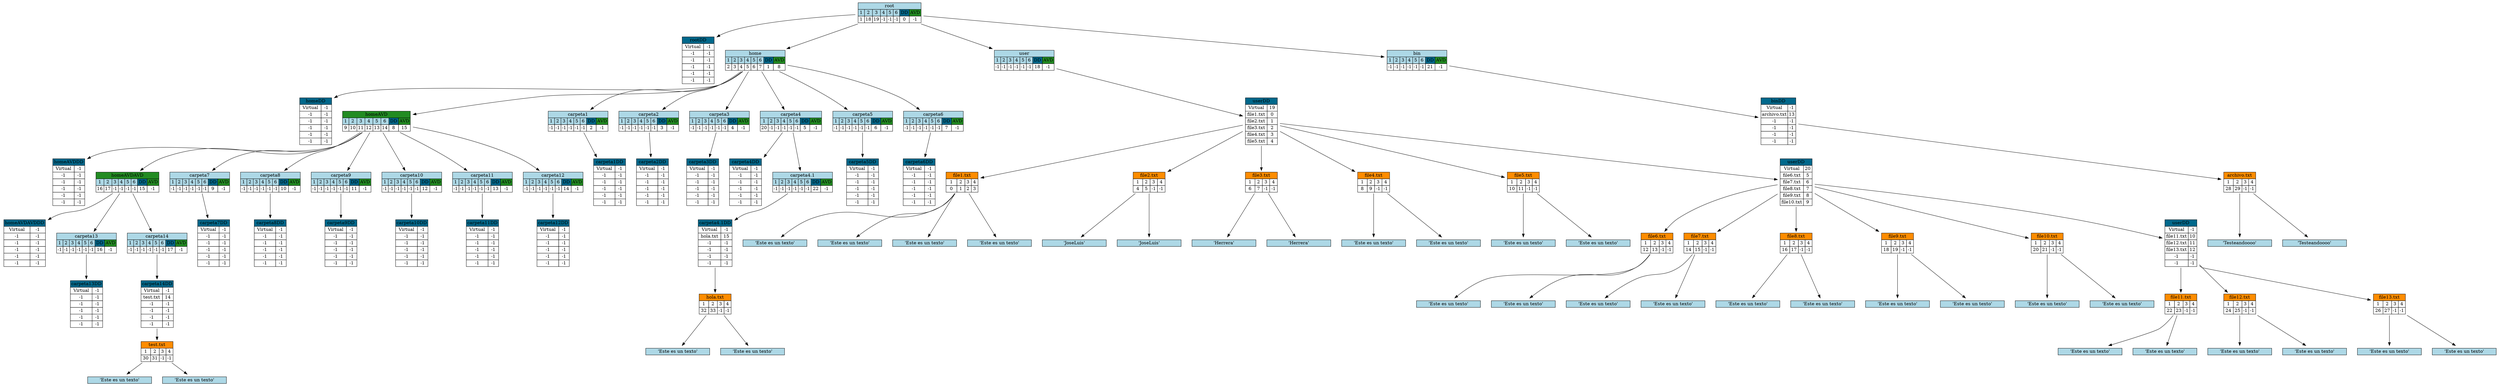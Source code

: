 digraph G{ 
node [shape=plaintext]
tbl0[label=<
<table border='0' cellborder='1' cellspacing='0'>
<tr>
<td colspan='8' bgcolor= 'lightblue' >root</td>
</tr>
<tr>
<td bgcolor='lightblue' width='20' >1</td>
<td bgcolor='lightblue' width='20' >2</td>
<td bgcolor='lightblue' width='20' >3</td>
<td bgcolor='lightblue' width='20' >4</td>
<td bgcolor='lightblue' width='20' >5</td>
<td bgcolor='lightblue' width='20' >6</td>
<td bgcolor='deepskyblue4' width='30' >DD</td>
<td bgcolor='forestgreen' width='20' >AVD</td>
</tr>
<tr>
<td width='20'>1</td>
<td width='20'>18</td>
<td width='20'>19</td>
<td width='20'>-1</td>
<td width='20'>-1</td>
<td width='20'>-1</td>
<td width='20'>0</td>
<td width='20'>-1</td>
</tr>
</table>
>];
tbl0->tbl0DD
tbl0DD[label=<
<table border='0' cellborder='1' cellspacing='0'>
<tr><td bgcolor='deepskyblue4' width='100' colspan='2'>rootDD</td>
</tr>
<tr>
<td>Virtual</td>
<td>-1</td>
</tr>
<tr>
<td>-1</td>
<td>-1</td>
</tr>
<tr>
<td>-1</td>
<td>-1</td>
</tr>
<tr>
<td>-1</td>
<td>-1</td>
</tr>
<tr>
<td>-1</td>
<td>-1</td>
</tr>
<tr>
<td>-1</td>
<td>-1</td>
</tr>
</table>
>];
tbl0->tbl1
tbl1[label=<
<table border='0' cellborder='1' cellspacing='0'>
<tr>
<td colspan='8' bgcolor= 'lightblue' >home</td>
</tr>
<tr>
<td bgcolor='lightblue' width='20' >1</td>
<td bgcolor='lightblue' width='20' >2</td>
<td bgcolor='lightblue' width='20' >3</td>
<td bgcolor='lightblue' width='20' >4</td>
<td bgcolor='lightblue' width='20' >5</td>
<td bgcolor='lightblue' width='20' >6</td>
<td bgcolor='deepskyblue4' width='30' >DD</td>
<td bgcolor='forestgreen' width='20' >AVD</td>
</tr>
<tr>
<td width='20'>2</td>
<td width='20'>3</td>
<td width='20'>4</td>
<td width='20'>5</td>
<td width='20'>6</td>
<td width='20'>7</td>
<td width='20'>1</td>
<td width='20'>8</td>
</tr>
</table>
>];
tbl1->tbl1DD
tbl1DD[label=<
<table border='0' cellborder='1' cellspacing='0'>
<tr><td bgcolor='deepskyblue4' width='100' colspan='2'>homeDD</td>
</tr>
<tr>
<td>Virtual</td>
<td>-1</td>
</tr>
<tr>
<td>-1</td>
<td>-1</td>
</tr>
<tr>
<td>-1</td>
<td>-1</td>
</tr>
<tr>
<td>-1</td>
<td>-1</td>
</tr>
<tr>
<td>-1</td>
<td>-1</td>
</tr>
<tr>
<td>-1</td>
<td>-1</td>
</tr>
</table>
>];
tbl1->tbl8
tbl8[label=<
<table border='0' cellborder='1' cellspacing='0'>
<tr>
<td colspan='8' bgcolor= 'forestgreen' >homeAVD</td>
</tr>
<tr>
<td bgcolor='lightblue' width='20' >1</td>
<td bgcolor='lightblue' width='20' >2</td>
<td bgcolor='lightblue' width='20' >3</td>
<td bgcolor='lightblue' width='20' >4</td>
<td bgcolor='lightblue' width='20' >5</td>
<td bgcolor='lightblue' width='20' >6</td>
<td bgcolor='deepskyblue4' width='30' >DD</td>
<td bgcolor='forestgreen' width='20' >AVD</td>
</tr>
<tr>
<td width='20'>9</td>
<td width='20'>10</td>
<td width='20'>11</td>
<td width='20'>12</td>
<td width='20'>13</td>
<td width='20'>14</td>
<td width='20'>8</td>
<td width='20'>15</td>
</tr>
</table>
>];
tbl8->tbl8DD
tbl8DD[label=<
<table border='0' cellborder='1' cellspacing='0'>
<tr><td bgcolor='deepskyblue4' width='100' colspan='2'>homeAVDDD</td>
</tr>
<tr>
<td>Virtual</td>
<td>-1</td>
</tr>
<tr>
<td>-1</td>
<td>-1</td>
</tr>
<tr>
<td>-1</td>
<td>-1</td>
</tr>
<tr>
<td>-1</td>
<td>-1</td>
</tr>
<tr>
<td>-1</td>
<td>-1</td>
</tr>
<tr>
<td>-1</td>
<td>-1</td>
</tr>
</table>
>];
tbl8->tbl15
tbl15[label=<
<table border='0' cellborder='1' cellspacing='0'>
<tr>
<td colspan='8' bgcolor= 'forestgreen' >homeAVDAVD</td>
</tr>
<tr>
<td bgcolor='lightblue' width='20' >1</td>
<td bgcolor='lightblue' width='20' >2</td>
<td bgcolor='lightblue' width='20' >3</td>
<td bgcolor='lightblue' width='20' >4</td>
<td bgcolor='lightblue' width='20' >5</td>
<td bgcolor='lightblue' width='20' >6</td>
<td bgcolor='deepskyblue4' width='30' >DD</td>
<td bgcolor='forestgreen' width='20' >AVD</td>
</tr>
<tr>
<td width='20'>16</td>
<td width='20'>17</td>
<td width='20'>-1</td>
<td width='20'>-1</td>
<td width='20'>-1</td>
<td width='20'>-1</td>
<td width='20'>15</td>
<td width='20'>-1</td>
</tr>
</table>
>];
tbl15->tbl15DD
tbl15DD[label=<
<table border='0' cellborder='1' cellspacing='0'>
<tr><td bgcolor='deepskyblue4' width='100' colspan='2'>homeAVDAVDDD</td>
</tr>
<tr>
<td>Virtual</td>
<td>-1</td>
</tr>
<tr>
<td>-1</td>
<td>-1</td>
</tr>
<tr>
<td>-1</td>
<td>-1</td>
</tr>
<tr>
<td>-1</td>
<td>-1</td>
</tr>
<tr>
<td>-1</td>
<td>-1</td>
</tr>
<tr>
<td>-1</td>
<td>-1</td>
</tr>
</table>
>];
tbl15->tbl16
tbl16[label=<
<table border='0' cellborder='1' cellspacing='0'>
<tr>
<td colspan='8' bgcolor= 'lightblue' >carpeta13</td>
</tr>
<tr>
<td bgcolor='lightblue' width='20' >1</td>
<td bgcolor='lightblue' width='20' >2</td>
<td bgcolor='lightblue' width='20' >3</td>
<td bgcolor='lightblue' width='20' >4</td>
<td bgcolor='lightblue' width='20' >5</td>
<td bgcolor='lightblue' width='20' >6</td>
<td bgcolor='deepskyblue4' width='30' >DD</td>
<td bgcolor='forestgreen' width='20' >AVD</td>
</tr>
<tr>
<td width='20'>-1</td>
<td width='20'>-1</td>
<td width='20'>-1</td>
<td width='20'>-1</td>
<td width='20'>-1</td>
<td width='20'>-1</td>
<td width='20'>16</td>
<td width='20'>-1</td>
</tr>
</table>
>];
tbl16->tbl16DD
tbl16DD[label=<
<table border='0' cellborder='1' cellspacing='0'>
<tr><td bgcolor='deepskyblue4' width='100' colspan='2'>carpeta13DD</td>
</tr>
<tr>
<td>Virtual</td>
<td>-1</td>
</tr>
<tr>
<td>-1</td>
<td>-1</td>
</tr>
<tr>
<td>-1</td>
<td>-1</td>
</tr>
<tr>
<td>-1</td>
<td>-1</td>
</tr>
<tr>
<td>-1</td>
<td>-1</td>
</tr>
<tr>
<td>-1</td>
<td>-1</td>
</tr>
</table>
>];
tbl15->tbl17
tbl17[label=<
<table border='0' cellborder='1' cellspacing='0'>
<tr>
<td colspan='8' bgcolor= 'lightblue' >carpeta14</td>
</tr>
<tr>
<td bgcolor='lightblue' width='20' >1</td>
<td bgcolor='lightblue' width='20' >2</td>
<td bgcolor='lightblue' width='20' >3</td>
<td bgcolor='lightblue' width='20' >4</td>
<td bgcolor='lightblue' width='20' >5</td>
<td bgcolor='lightblue' width='20' >6</td>
<td bgcolor='deepskyblue4' width='30' >DD</td>
<td bgcolor='forestgreen' width='20' >AVD</td>
</tr>
<tr>
<td width='20'>-1</td>
<td width='20'>-1</td>
<td width='20'>-1</td>
<td width='20'>-1</td>
<td width='20'>-1</td>
<td width='20'>-1</td>
<td width='20'>17</td>
<td width='20'>-1</td>
</tr>
</table>
>];
tbl17->tbl17DD
tbl17DD[label=<
<table border='0' cellborder='1' cellspacing='0'>
<tr><td bgcolor='deepskyblue4' width='100' colspan='2'>carpeta14DD</td>
</tr>
<tr>
<td>Virtual</td>
<td>-1</td>
</tr>
<tr>
<td>test.txt</td>
<td>14</td>
</tr>
<tr>
<td>-1</td>
<td>-1</td>
</tr>
<tr>
<td>-1</td>
<td>-1</td>
</tr>
<tr>
<td>-1</td>
<td>-1</td>
</tr>
<tr>
<td>-1</td>
<td>-1</td>
</tr>
</table>
>];
tbl17DD->tblInodo14
tblInodo14[label=<
<table border='0' cellborder='1' cellspacing='0'>
<tr><td bgcolor='darkorange' width='100' colspan='4'>test.txt</td>
</tr>
<tr>
<td>1</td>
<td>2</td>
<td>3</td>
<td>4</td>
</tr>
<tr>
<td>30</td><td>31</td><td>-1</td><td>-1</td></tr>
</table>
>];tblInodo14->tblBloque30
tblBloque30[label=<
<table border='0' cellborder='1' cellspacing='0'>
<tr>
<td width='200' bgcolor= 'lightblue' >'Este es un texto'</td>
</tr>
</table>
>];
tblInodo14->tblBloque31
tblBloque31[label=<
<table border='0' cellborder='1' cellspacing='0'>
<tr>
<td width='200' bgcolor= 'lightblue' >'Este es un texto'</td>
</tr>
</table>
>];
tbl8->tbl9
tbl9[label=<
<table border='0' cellborder='1' cellspacing='0'>
<tr>
<td colspan='8' bgcolor= 'lightblue' >carpeta7</td>
</tr>
<tr>
<td bgcolor='lightblue' width='20' >1</td>
<td bgcolor='lightblue' width='20' >2</td>
<td bgcolor='lightblue' width='20' >3</td>
<td bgcolor='lightblue' width='20' >4</td>
<td bgcolor='lightblue' width='20' >5</td>
<td bgcolor='lightblue' width='20' >6</td>
<td bgcolor='deepskyblue4' width='30' >DD</td>
<td bgcolor='forestgreen' width='20' >AVD</td>
</tr>
<tr>
<td width='20'>-1</td>
<td width='20'>-1</td>
<td width='20'>-1</td>
<td width='20'>-1</td>
<td width='20'>-1</td>
<td width='20'>-1</td>
<td width='20'>9</td>
<td width='20'>-1</td>
</tr>
</table>
>];
tbl9->tbl9DD
tbl9DD[label=<
<table border='0' cellborder='1' cellspacing='0'>
<tr><td bgcolor='deepskyblue4' width='100' colspan='2'>carpeta7DD</td>
</tr>
<tr>
<td>Virtual</td>
<td>-1</td>
</tr>
<tr>
<td>-1</td>
<td>-1</td>
</tr>
<tr>
<td>-1</td>
<td>-1</td>
</tr>
<tr>
<td>-1</td>
<td>-1</td>
</tr>
<tr>
<td>-1</td>
<td>-1</td>
</tr>
<tr>
<td>-1</td>
<td>-1</td>
</tr>
</table>
>];
tbl8->tbl10
tbl10[label=<
<table border='0' cellborder='1' cellspacing='0'>
<tr>
<td colspan='8' bgcolor= 'lightblue' >carpeta8</td>
</tr>
<tr>
<td bgcolor='lightblue' width='20' >1</td>
<td bgcolor='lightblue' width='20' >2</td>
<td bgcolor='lightblue' width='20' >3</td>
<td bgcolor='lightblue' width='20' >4</td>
<td bgcolor='lightblue' width='20' >5</td>
<td bgcolor='lightblue' width='20' >6</td>
<td bgcolor='deepskyblue4' width='30' >DD</td>
<td bgcolor='forestgreen' width='20' >AVD</td>
</tr>
<tr>
<td width='20'>-1</td>
<td width='20'>-1</td>
<td width='20'>-1</td>
<td width='20'>-1</td>
<td width='20'>-1</td>
<td width='20'>-1</td>
<td width='20'>10</td>
<td width='20'>-1</td>
</tr>
</table>
>];
tbl10->tbl10DD
tbl10DD[label=<
<table border='0' cellborder='1' cellspacing='0'>
<tr><td bgcolor='deepskyblue4' width='100' colspan='2'>carpeta8DD</td>
</tr>
<tr>
<td>Virtual</td>
<td>-1</td>
</tr>
<tr>
<td>-1</td>
<td>-1</td>
</tr>
<tr>
<td>-1</td>
<td>-1</td>
</tr>
<tr>
<td>-1</td>
<td>-1</td>
</tr>
<tr>
<td>-1</td>
<td>-1</td>
</tr>
<tr>
<td>-1</td>
<td>-1</td>
</tr>
</table>
>];
tbl8->tbl11
tbl11[label=<
<table border='0' cellborder='1' cellspacing='0'>
<tr>
<td colspan='8' bgcolor= 'lightblue' >carpeta9</td>
</tr>
<tr>
<td bgcolor='lightblue' width='20' >1</td>
<td bgcolor='lightblue' width='20' >2</td>
<td bgcolor='lightblue' width='20' >3</td>
<td bgcolor='lightblue' width='20' >4</td>
<td bgcolor='lightblue' width='20' >5</td>
<td bgcolor='lightblue' width='20' >6</td>
<td bgcolor='deepskyblue4' width='30' >DD</td>
<td bgcolor='forestgreen' width='20' >AVD</td>
</tr>
<tr>
<td width='20'>-1</td>
<td width='20'>-1</td>
<td width='20'>-1</td>
<td width='20'>-1</td>
<td width='20'>-1</td>
<td width='20'>-1</td>
<td width='20'>11</td>
<td width='20'>-1</td>
</tr>
</table>
>];
tbl11->tbl11DD
tbl11DD[label=<
<table border='0' cellborder='1' cellspacing='0'>
<tr><td bgcolor='deepskyblue4' width='100' colspan='2'>carpeta9DD</td>
</tr>
<tr>
<td>Virtual</td>
<td>-1</td>
</tr>
<tr>
<td>-1</td>
<td>-1</td>
</tr>
<tr>
<td>-1</td>
<td>-1</td>
</tr>
<tr>
<td>-1</td>
<td>-1</td>
</tr>
<tr>
<td>-1</td>
<td>-1</td>
</tr>
<tr>
<td>-1</td>
<td>-1</td>
</tr>
</table>
>];
tbl8->tbl12
tbl12[label=<
<table border='0' cellborder='1' cellspacing='0'>
<tr>
<td colspan='8' bgcolor= 'lightblue' >carpeta10</td>
</tr>
<tr>
<td bgcolor='lightblue' width='20' >1</td>
<td bgcolor='lightblue' width='20' >2</td>
<td bgcolor='lightblue' width='20' >3</td>
<td bgcolor='lightblue' width='20' >4</td>
<td bgcolor='lightblue' width='20' >5</td>
<td bgcolor='lightblue' width='20' >6</td>
<td bgcolor='deepskyblue4' width='30' >DD</td>
<td bgcolor='forestgreen' width='20' >AVD</td>
</tr>
<tr>
<td width='20'>-1</td>
<td width='20'>-1</td>
<td width='20'>-1</td>
<td width='20'>-1</td>
<td width='20'>-1</td>
<td width='20'>-1</td>
<td width='20'>12</td>
<td width='20'>-1</td>
</tr>
</table>
>];
tbl12->tbl12DD
tbl12DD[label=<
<table border='0' cellborder='1' cellspacing='0'>
<tr><td bgcolor='deepskyblue4' width='100' colspan='2'>carpeta10DD</td>
</tr>
<tr>
<td>Virtual</td>
<td>-1</td>
</tr>
<tr>
<td>-1</td>
<td>-1</td>
</tr>
<tr>
<td>-1</td>
<td>-1</td>
</tr>
<tr>
<td>-1</td>
<td>-1</td>
</tr>
<tr>
<td>-1</td>
<td>-1</td>
</tr>
<tr>
<td>-1</td>
<td>-1</td>
</tr>
</table>
>];
tbl8->tbl13
tbl13[label=<
<table border='0' cellborder='1' cellspacing='0'>
<tr>
<td colspan='8' bgcolor= 'lightblue' >carpeta11</td>
</tr>
<tr>
<td bgcolor='lightblue' width='20' >1</td>
<td bgcolor='lightblue' width='20' >2</td>
<td bgcolor='lightblue' width='20' >3</td>
<td bgcolor='lightblue' width='20' >4</td>
<td bgcolor='lightblue' width='20' >5</td>
<td bgcolor='lightblue' width='20' >6</td>
<td bgcolor='deepskyblue4' width='30' >DD</td>
<td bgcolor='forestgreen' width='20' >AVD</td>
</tr>
<tr>
<td width='20'>-1</td>
<td width='20'>-1</td>
<td width='20'>-1</td>
<td width='20'>-1</td>
<td width='20'>-1</td>
<td width='20'>-1</td>
<td width='20'>13</td>
<td width='20'>-1</td>
</tr>
</table>
>];
tbl13->tbl13DD
tbl13DD[label=<
<table border='0' cellborder='1' cellspacing='0'>
<tr><td bgcolor='deepskyblue4' width='100' colspan='2'>carpeta11DD</td>
</tr>
<tr>
<td>Virtual</td>
<td>-1</td>
</tr>
<tr>
<td>-1</td>
<td>-1</td>
</tr>
<tr>
<td>-1</td>
<td>-1</td>
</tr>
<tr>
<td>-1</td>
<td>-1</td>
</tr>
<tr>
<td>-1</td>
<td>-1</td>
</tr>
<tr>
<td>-1</td>
<td>-1</td>
</tr>
</table>
>];
tbl8->tbl14
tbl14[label=<
<table border='0' cellborder='1' cellspacing='0'>
<tr>
<td colspan='8' bgcolor= 'lightblue' >carpeta12</td>
</tr>
<tr>
<td bgcolor='lightblue' width='20' >1</td>
<td bgcolor='lightblue' width='20' >2</td>
<td bgcolor='lightblue' width='20' >3</td>
<td bgcolor='lightblue' width='20' >4</td>
<td bgcolor='lightblue' width='20' >5</td>
<td bgcolor='lightblue' width='20' >6</td>
<td bgcolor='deepskyblue4' width='30' >DD</td>
<td bgcolor='forestgreen' width='20' >AVD</td>
</tr>
<tr>
<td width='20'>-1</td>
<td width='20'>-1</td>
<td width='20'>-1</td>
<td width='20'>-1</td>
<td width='20'>-1</td>
<td width='20'>-1</td>
<td width='20'>14</td>
<td width='20'>-1</td>
</tr>
</table>
>];
tbl14->tbl14DD
tbl14DD[label=<
<table border='0' cellborder='1' cellspacing='0'>
<tr><td bgcolor='deepskyblue4' width='100' colspan='2'>carpeta12DD</td>
</tr>
<tr>
<td>Virtual</td>
<td>-1</td>
</tr>
<tr>
<td>-1</td>
<td>-1</td>
</tr>
<tr>
<td>-1</td>
<td>-1</td>
</tr>
<tr>
<td>-1</td>
<td>-1</td>
</tr>
<tr>
<td>-1</td>
<td>-1</td>
</tr>
<tr>
<td>-1</td>
<td>-1</td>
</tr>
</table>
>];
tbl1->tbl2
tbl2[label=<
<table border='0' cellborder='1' cellspacing='0'>
<tr>
<td colspan='8' bgcolor= 'lightblue' >carpeta1</td>
</tr>
<tr>
<td bgcolor='lightblue' width='20' >1</td>
<td bgcolor='lightblue' width='20' >2</td>
<td bgcolor='lightblue' width='20' >3</td>
<td bgcolor='lightblue' width='20' >4</td>
<td bgcolor='lightblue' width='20' >5</td>
<td bgcolor='lightblue' width='20' >6</td>
<td bgcolor='deepskyblue4' width='30' >DD</td>
<td bgcolor='forestgreen' width='20' >AVD</td>
</tr>
<tr>
<td width='20'>-1</td>
<td width='20'>-1</td>
<td width='20'>-1</td>
<td width='20'>-1</td>
<td width='20'>-1</td>
<td width='20'>-1</td>
<td width='20'>2</td>
<td width='20'>-1</td>
</tr>
</table>
>];
tbl2->tbl2DD
tbl2DD[label=<
<table border='0' cellborder='1' cellspacing='0'>
<tr><td bgcolor='deepskyblue4' width='100' colspan='2'>carpeta1DD</td>
</tr>
<tr>
<td>Virtual</td>
<td>-1</td>
</tr>
<tr>
<td>-1</td>
<td>-1</td>
</tr>
<tr>
<td>-1</td>
<td>-1</td>
</tr>
<tr>
<td>-1</td>
<td>-1</td>
</tr>
<tr>
<td>-1</td>
<td>-1</td>
</tr>
<tr>
<td>-1</td>
<td>-1</td>
</tr>
</table>
>];
tbl1->tbl3
tbl3[label=<
<table border='0' cellborder='1' cellspacing='0'>
<tr>
<td colspan='8' bgcolor= 'lightblue' >carpeta2</td>
</tr>
<tr>
<td bgcolor='lightblue' width='20' >1</td>
<td bgcolor='lightblue' width='20' >2</td>
<td bgcolor='lightblue' width='20' >3</td>
<td bgcolor='lightblue' width='20' >4</td>
<td bgcolor='lightblue' width='20' >5</td>
<td bgcolor='lightblue' width='20' >6</td>
<td bgcolor='deepskyblue4' width='30' >DD</td>
<td bgcolor='forestgreen' width='20' >AVD</td>
</tr>
<tr>
<td width='20'>-1</td>
<td width='20'>-1</td>
<td width='20'>-1</td>
<td width='20'>-1</td>
<td width='20'>-1</td>
<td width='20'>-1</td>
<td width='20'>3</td>
<td width='20'>-1</td>
</tr>
</table>
>];
tbl3->tbl3DD
tbl3DD[label=<
<table border='0' cellborder='1' cellspacing='0'>
<tr><td bgcolor='deepskyblue4' width='100' colspan='2'>carpeta2DD</td>
</tr>
<tr>
<td>Virtual</td>
<td>-1</td>
</tr>
<tr>
<td>-1</td>
<td>-1</td>
</tr>
<tr>
<td>-1</td>
<td>-1</td>
</tr>
<tr>
<td>-1</td>
<td>-1</td>
</tr>
<tr>
<td>-1</td>
<td>-1</td>
</tr>
<tr>
<td>-1</td>
<td>-1</td>
</tr>
</table>
>];
tbl1->tbl4
tbl4[label=<
<table border='0' cellborder='1' cellspacing='0'>
<tr>
<td colspan='8' bgcolor= 'lightblue' >carpeta3</td>
</tr>
<tr>
<td bgcolor='lightblue' width='20' >1</td>
<td bgcolor='lightblue' width='20' >2</td>
<td bgcolor='lightblue' width='20' >3</td>
<td bgcolor='lightblue' width='20' >4</td>
<td bgcolor='lightblue' width='20' >5</td>
<td bgcolor='lightblue' width='20' >6</td>
<td bgcolor='deepskyblue4' width='30' >DD</td>
<td bgcolor='forestgreen' width='20' >AVD</td>
</tr>
<tr>
<td width='20'>-1</td>
<td width='20'>-1</td>
<td width='20'>-1</td>
<td width='20'>-1</td>
<td width='20'>-1</td>
<td width='20'>-1</td>
<td width='20'>4</td>
<td width='20'>-1</td>
</tr>
</table>
>];
tbl4->tbl4DD
tbl4DD[label=<
<table border='0' cellborder='1' cellspacing='0'>
<tr><td bgcolor='deepskyblue4' width='100' colspan='2'>carpeta3DD</td>
</tr>
<tr>
<td>Virtual</td>
<td>-1</td>
</tr>
<tr>
<td>-1</td>
<td>-1</td>
</tr>
<tr>
<td>-1</td>
<td>-1</td>
</tr>
<tr>
<td>-1</td>
<td>-1</td>
</tr>
<tr>
<td>-1</td>
<td>-1</td>
</tr>
<tr>
<td>-1</td>
<td>-1</td>
</tr>
</table>
>];
tbl1->tbl5
tbl5[label=<
<table border='0' cellborder='1' cellspacing='0'>
<tr>
<td colspan='8' bgcolor= 'lightblue' >carpeta4</td>
</tr>
<tr>
<td bgcolor='lightblue' width='20' >1</td>
<td bgcolor='lightblue' width='20' >2</td>
<td bgcolor='lightblue' width='20' >3</td>
<td bgcolor='lightblue' width='20' >4</td>
<td bgcolor='lightblue' width='20' >5</td>
<td bgcolor='lightblue' width='20' >6</td>
<td bgcolor='deepskyblue4' width='30' >DD</td>
<td bgcolor='forestgreen' width='20' >AVD</td>
</tr>
<tr>
<td width='20'>20</td>
<td width='20'>-1</td>
<td width='20'>-1</td>
<td width='20'>-1</td>
<td width='20'>-1</td>
<td width='20'>-1</td>
<td width='20'>5</td>
<td width='20'>-1</td>
</tr>
</table>
>];
tbl5->tbl5DD
tbl5DD[label=<
<table border='0' cellborder='1' cellspacing='0'>
<tr><td bgcolor='deepskyblue4' width='100' colspan='2'>carpeta4DD</td>
</tr>
<tr>
<td>Virtual</td>
<td>-1</td>
</tr>
<tr>
<td>-1</td>
<td>-1</td>
</tr>
<tr>
<td>-1</td>
<td>-1</td>
</tr>
<tr>
<td>-1</td>
<td>-1</td>
</tr>
<tr>
<td>-1</td>
<td>-1</td>
</tr>
<tr>
<td>-1</td>
<td>-1</td>
</tr>
</table>
>];
tbl5->tbl20
tbl20[label=<
<table border='0' cellborder='1' cellspacing='0'>
<tr>
<td colspan='8' bgcolor= 'lightblue' >carpeta4.1</td>
</tr>
<tr>
<td bgcolor='lightblue' width='20' >1</td>
<td bgcolor='lightblue' width='20' >2</td>
<td bgcolor='lightblue' width='20' >3</td>
<td bgcolor='lightblue' width='20' >4</td>
<td bgcolor='lightblue' width='20' >5</td>
<td bgcolor='lightblue' width='20' >6</td>
<td bgcolor='deepskyblue4' width='30' >DD</td>
<td bgcolor='forestgreen' width='20' >AVD</td>
</tr>
<tr>
<td width='20'>-1</td>
<td width='20'>-1</td>
<td width='20'>-1</td>
<td width='20'>-1</td>
<td width='20'>-1</td>
<td width='20'>-1</td>
<td width='20'>22</td>
<td width='20'>-1</td>
</tr>
</table>
>];
tbl20->tbl20DD
tbl20DD[label=<
<table border='0' cellborder='1' cellspacing='0'>
<tr><td bgcolor='deepskyblue4' width='100' colspan='2'>carpeta4.1DD</td>
</tr>
<tr>
<td>Virtual</td>
<td>-1</td>
</tr>
<tr>
<td>hola.txt</td>
<td>15</td>
</tr>
<tr>
<td>-1</td>
<td>-1</td>
</tr>
<tr>
<td>-1</td>
<td>-1</td>
</tr>
<tr>
<td>-1</td>
<td>-1</td>
</tr>
<tr>
<td>-1</td>
<td>-1</td>
</tr>
</table>
>];
tbl20DD->tblInodo15
tblInodo15[label=<
<table border='0' cellborder='1' cellspacing='0'>
<tr><td bgcolor='darkorange' width='100' colspan='4'>hola.txt</td>
</tr>
<tr>
<td>1</td>
<td>2</td>
<td>3</td>
<td>4</td>
</tr>
<tr>
<td>32</td><td>33</td><td>-1</td><td>-1</td></tr>
</table>
>];tblInodo15->tblBloque32
tblBloque32[label=<
<table border='0' cellborder='1' cellspacing='0'>
<tr>
<td width='200' bgcolor= 'lightblue' >'Este es un texto'</td>
</tr>
</table>
>];
tblInodo15->tblBloque33
tblBloque33[label=<
<table border='0' cellborder='1' cellspacing='0'>
<tr>
<td width='200' bgcolor= 'lightblue' >'Este es un texto'</td>
</tr>
</table>
>];
tbl1->tbl6
tbl6[label=<
<table border='0' cellborder='1' cellspacing='0'>
<tr>
<td colspan='8' bgcolor= 'lightblue' >carpeta5</td>
</tr>
<tr>
<td bgcolor='lightblue' width='20' >1</td>
<td bgcolor='lightblue' width='20' >2</td>
<td bgcolor='lightblue' width='20' >3</td>
<td bgcolor='lightblue' width='20' >4</td>
<td bgcolor='lightblue' width='20' >5</td>
<td bgcolor='lightblue' width='20' >6</td>
<td bgcolor='deepskyblue4' width='30' >DD</td>
<td bgcolor='forestgreen' width='20' >AVD</td>
</tr>
<tr>
<td width='20'>-1</td>
<td width='20'>-1</td>
<td width='20'>-1</td>
<td width='20'>-1</td>
<td width='20'>-1</td>
<td width='20'>-1</td>
<td width='20'>6</td>
<td width='20'>-1</td>
</tr>
</table>
>];
tbl6->tbl6DD
tbl6DD[label=<
<table border='0' cellborder='1' cellspacing='0'>
<tr><td bgcolor='deepskyblue4' width='100' colspan='2'>carpeta5DD</td>
</tr>
<tr>
<td>Virtual</td>
<td>-1</td>
</tr>
<tr>
<td>-1</td>
<td>-1</td>
</tr>
<tr>
<td>-1</td>
<td>-1</td>
</tr>
<tr>
<td>-1</td>
<td>-1</td>
</tr>
<tr>
<td>-1</td>
<td>-1</td>
</tr>
<tr>
<td>-1</td>
<td>-1</td>
</tr>
</table>
>];
tbl1->tbl7
tbl7[label=<
<table border='0' cellborder='1' cellspacing='0'>
<tr>
<td colspan='8' bgcolor= 'lightblue' >carpeta6</td>
</tr>
<tr>
<td bgcolor='lightblue' width='20' >1</td>
<td bgcolor='lightblue' width='20' >2</td>
<td bgcolor='lightblue' width='20' >3</td>
<td bgcolor='lightblue' width='20' >4</td>
<td bgcolor='lightblue' width='20' >5</td>
<td bgcolor='lightblue' width='20' >6</td>
<td bgcolor='deepskyblue4' width='30' >DD</td>
<td bgcolor='forestgreen' width='20' >AVD</td>
</tr>
<tr>
<td width='20'>-1</td>
<td width='20'>-1</td>
<td width='20'>-1</td>
<td width='20'>-1</td>
<td width='20'>-1</td>
<td width='20'>-1</td>
<td width='20'>7</td>
<td width='20'>-1</td>
</tr>
</table>
>];
tbl7->tbl7DD
tbl7DD[label=<
<table border='0' cellborder='1' cellspacing='0'>
<tr><td bgcolor='deepskyblue4' width='100' colspan='2'>carpeta6DD</td>
</tr>
<tr>
<td>Virtual</td>
<td>-1</td>
</tr>
<tr>
<td>-1</td>
<td>-1</td>
</tr>
<tr>
<td>-1</td>
<td>-1</td>
</tr>
<tr>
<td>-1</td>
<td>-1</td>
</tr>
<tr>
<td>-1</td>
<td>-1</td>
</tr>
<tr>
<td>-1</td>
<td>-1</td>
</tr>
</table>
>];
tbl0->tbl18
tbl18[label=<
<table border='0' cellborder='1' cellspacing='0'>
<tr>
<td colspan='8' bgcolor= 'lightblue' >user</td>
</tr>
<tr>
<td bgcolor='lightblue' width='20' >1</td>
<td bgcolor='lightblue' width='20' >2</td>
<td bgcolor='lightblue' width='20' >3</td>
<td bgcolor='lightblue' width='20' >4</td>
<td bgcolor='lightblue' width='20' >5</td>
<td bgcolor='lightblue' width='20' >6</td>
<td bgcolor='deepskyblue4' width='30' >DD</td>
<td bgcolor='forestgreen' width='20' >AVD</td>
</tr>
<tr>
<td width='20'>-1</td>
<td width='20'>-1</td>
<td width='20'>-1</td>
<td width='20'>-1</td>
<td width='20'>-1</td>
<td width='20'>-1</td>
<td width='20'>18</td>
<td width='20'>-1</td>
</tr>
</table>
>];
tbl18->tbl18DD
tbl18DD[label=<
<table border='0' cellborder='1' cellspacing='0'>
<tr><td bgcolor='deepskyblue4' width='100' colspan='2'>userDD</td>
</tr>
<tr>
<td>Virtual</td>
<td>19</td>
</tr>
<tr>
<td>file1.txt</td>
<td>0</td>
</tr>
<tr>
<td>file2.txt</td>
<td>1</td>
</tr>
<tr>
<td>file3.txt</td>
<td>2</td>
</tr>
<tr>
<td>file4.txt</td>
<td>3</td>
</tr>
<tr>
<td>file5.txt</td>
<td>4</td>
</tr>
</table>
>];
tbl18DD->tblInodo0
tblInodo0[label=<
<table border='0' cellborder='1' cellspacing='0'>
<tr><td bgcolor='darkorange' width='100' colspan='4'>file1.txt</td>
</tr>
<tr>
<td>1</td>
<td>2</td>
<td>3</td>
<td>4</td>
</tr>
<tr>
<td>0</td><td>1</td><td>2</td><td>3</td></tr>
</table>
>];tblInodo0->tblBloque0
tblBloque0[label=<
<table border='0' cellborder='1' cellspacing='0'>
<tr>
<td width='200' bgcolor= 'lightblue' >'Este es un texto'</td>
</tr>
</table>
>];
tblInodo0->tblBloque1
tblBloque1[label=<
<table border='0' cellborder='1' cellspacing='0'>
<tr>
<td width='200' bgcolor= 'lightblue' >'Este es un texto'</td>
</tr>
</table>
>];
tblInodo0->tblBloque2
tblBloque2[label=<
<table border='0' cellborder='1' cellspacing='0'>
<tr>
<td width='200' bgcolor= 'lightblue' >'Este es un texto'</td>
</tr>
</table>
>];
tblInodo0->tblBloque3
tblBloque3[label=<
<table border='0' cellborder='1' cellspacing='0'>
<tr>
<td width='200' bgcolor= 'lightblue' >'Este es un texto'</td>
</tr>
</table>
>];
tbl18DD->tblInodo1
tblInodo1[label=<
<table border='0' cellborder='1' cellspacing='0'>
<tr><td bgcolor='darkorange' width='100' colspan='4'>file2.txt</td>
</tr>
<tr>
<td>1</td>
<td>2</td>
<td>3</td>
<td>4</td>
</tr>
<tr>
<td>4</td><td>5</td><td>-1</td><td>-1</td></tr>
</table>
>];tblInodo1->tblBloque4
tblBloque4[label=<
<table border='0' cellborder='1' cellspacing='0'>
<tr>
<td width='200' bgcolor= 'lightblue' >'JoseLuis'</td>
</tr>
</table>
>];
tblInodo1->tblBloque5
tblBloque5[label=<
<table border='0' cellborder='1' cellspacing='0'>
<tr>
<td width='200' bgcolor= 'lightblue' >'JoseLuis'</td>
</tr>
</table>
>];
tbl18DD->tblInodo2
tblInodo2[label=<
<table border='0' cellborder='1' cellspacing='0'>
<tr><td bgcolor='darkorange' width='100' colspan='4'>file3.txt</td>
</tr>
<tr>
<td>1</td>
<td>2</td>
<td>3</td>
<td>4</td>
</tr>
<tr>
<td>6</td><td>7</td><td>-1</td><td>-1</td></tr>
</table>
>];tblInodo2->tblBloque6
tblBloque6[label=<
<table border='0' cellborder='1' cellspacing='0'>
<tr>
<td width='200' bgcolor= 'lightblue' >'Herrera'</td>
</tr>
</table>
>];
tblInodo2->tblBloque7
tblBloque7[label=<
<table border='0' cellborder='1' cellspacing='0'>
<tr>
<td width='200' bgcolor= 'lightblue' >'Herrera'</td>
</tr>
</table>
>];
tbl18DD->tblInodo3
tblInodo3[label=<
<table border='0' cellborder='1' cellspacing='0'>
<tr><td bgcolor='darkorange' width='100' colspan='4'>file4.txt</td>
</tr>
<tr>
<td>1</td>
<td>2</td>
<td>3</td>
<td>4</td>
</tr>
<tr>
<td>8</td><td>9</td><td>-1</td><td>-1</td></tr>
</table>
>];tblInodo3->tblBloque8
tblBloque8[label=<
<table border='0' cellborder='1' cellspacing='0'>
<tr>
<td width='200' bgcolor= 'lightblue' >'Este es un texto'</td>
</tr>
</table>
>];
tblInodo3->tblBloque9
tblBloque9[label=<
<table border='0' cellborder='1' cellspacing='0'>
<tr>
<td width='200' bgcolor= 'lightblue' >'Este es un texto'</td>
</tr>
</table>
>];
tbl18DD->tblInodo4
tblInodo4[label=<
<table border='0' cellborder='1' cellspacing='0'>
<tr><td bgcolor='darkorange' width='100' colspan='4'>file5.txt</td>
</tr>
<tr>
<td>1</td>
<td>2</td>
<td>3</td>
<td>4</td>
</tr>
<tr>
<td>10</td><td>11</td><td>-1</td><td>-1</td></tr>
</table>
>];tblInodo4->tblBloque10
tblBloque10[label=<
<table border='0' cellborder='1' cellspacing='0'>
<tr>
<td width='200' bgcolor= 'lightblue' >'Este es un texto'</td>
</tr>
</table>
>];
tblInodo4->tblBloque11
tblBloque11[label=<
<table border='0' cellborder='1' cellspacing='0'>
<tr>
<td width='200' bgcolor= 'lightblue' >'Este es un texto'</td>
</tr>
</table>
>];
tbl18DD-> tbl19DDDD;
tbl19DDDD[label=<
<table border='0' cellborder='1' cellspacing='0'>
<tr><td bgcolor='deepskyblue4' width='100' colspan='2'>userDD</td>
</tr>
<tr>
<td>Virtual</td>
<td>20</td>
</tr>
<tr>
<td>file6.txt</td>
<td>5</td>
</tr>
<tr>
<td>file7.txt</td>
<td>6</td>
</tr>
<tr>
<td>file8.txt</td>
<td>7</td>
</tr>
<tr>
<td>file9.txt</td>
<td>8</td>
</tr>
<tr>
<td>file10.txt</td>
<td>9</td>
</tr>
</table>
>];
tbl19DDDD->tblInodo5
tblInodo5[label=<
<table border='0' cellborder='1' cellspacing='0'>
<tr><td bgcolor='darkorange' width='100' colspan='4'>file6.txt</td>
</tr>
<tr>
<td>1</td>
<td>2</td>
<td>3</td>
<td>4</td>
</tr>
<tr>
<td>12</td><td>13</td><td>-1</td><td>-1</td></tr>
</table>
>];tblInodo5->tblBloque12
tblBloque12[label=<
<table border='0' cellborder='1' cellspacing='0'>
<tr>
<td width='200' bgcolor= 'lightblue' >'Este es un texto'</td>
</tr>
</table>
>];
tblInodo5->tblBloque13
tblBloque13[label=<
<table border='0' cellborder='1' cellspacing='0'>
<tr>
<td width='200' bgcolor= 'lightblue' >'Este es un texto'</td>
</tr>
</table>
>];
tbl19DDDD->tblInodo6
tblInodo6[label=<
<table border='0' cellborder='1' cellspacing='0'>
<tr><td bgcolor='darkorange' width='100' colspan='4'>file7.txt</td>
</tr>
<tr>
<td>1</td>
<td>2</td>
<td>3</td>
<td>4</td>
</tr>
<tr>
<td>14</td><td>15</td><td>-1</td><td>-1</td></tr>
</table>
>];tblInodo6->tblBloque14
tblBloque14[label=<
<table border='0' cellborder='1' cellspacing='0'>
<tr>
<td width='200' bgcolor= 'lightblue' >'Este es un texto'</td>
</tr>
</table>
>];
tblInodo6->tblBloque15
tblBloque15[label=<
<table border='0' cellborder='1' cellspacing='0'>
<tr>
<td width='200' bgcolor= 'lightblue' >'Este es un texto'</td>
</tr>
</table>
>];
tbl19DDDD->tblInodo7
tblInodo7[label=<
<table border='0' cellborder='1' cellspacing='0'>
<tr><td bgcolor='darkorange' width='100' colspan='4'>file8.txt</td>
</tr>
<tr>
<td>1</td>
<td>2</td>
<td>3</td>
<td>4</td>
</tr>
<tr>
<td>16</td><td>17</td><td>-1</td><td>-1</td></tr>
</table>
>];tblInodo7->tblBloque16
tblBloque16[label=<
<table border='0' cellborder='1' cellspacing='0'>
<tr>
<td width='200' bgcolor= 'lightblue' >'Este es un texto'</td>
</tr>
</table>
>];
tblInodo7->tblBloque17
tblBloque17[label=<
<table border='0' cellborder='1' cellspacing='0'>
<tr>
<td width='200' bgcolor= 'lightblue' >'Este es un texto'</td>
</tr>
</table>
>];
tbl19DDDD->tblInodo8
tblInodo8[label=<
<table border='0' cellborder='1' cellspacing='0'>
<tr><td bgcolor='darkorange' width='100' colspan='4'>file9.txt</td>
</tr>
<tr>
<td>1</td>
<td>2</td>
<td>3</td>
<td>4</td>
</tr>
<tr>
<td>18</td><td>19</td><td>-1</td><td>-1</td></tr>
</table>
>];tblInodo8->tblBloque18
tblBloque18[label=<
<table border='0' cellborder='1' cellspacing='0'>
<tr>
<td width='200' bgcolor= 'lightblue' >'Este es un texto'</td>
</tr>
</table>
>];
tblInodo8->tblBloque19
tblBloque19[label=<
<table border='0' cellborder='1' cellspacing='0'>
<tr>
<td width='200' bgcolor= 'lightblue' >'Este es un texto'</td>
</tr>
</table>
>];
tbl19DDDD->tblInodo9
tblInodo9[label=<
<table border='0' cellborder='1' cellspacing='0'>
<tr><td bgcolor='darkorange' width='100' colspan='4'>file10.txt</td>
</tr>
<tr>
<td>1</td>
<td>2</td>
<td>3</td>
<td>4</td>
</tr>
<tr>
<td>20</td><td>21</td><td>-1</td><td>-1</td></tr>
</table>
>];tblInodo9->tblBloque20
tblBloque20[label=<
<table border='0' cellborder='1' cellspacing='0'>
<tr>
<td width='200' bgcolor= 'lightblue' >'Este es un texto'</td>
</tr>
</table>
>];
tblInodo9->tblBloque21
tblBloque21[label=<
<table border='0' cellborder='1' cellspacing='0'>
<tr>
<td width='200' bgcolor= 'lightblue' >'Este es un texto'</td>
</tr>
</table>
>];
tbl19DDDD-> tbl20DDDD;
tbl20DDDD[label=<
<table border='0' cellborder='1' cellspacing='0'>
<tr><td bgcolor='deepskyblue4' width='100' colspan='2'>userDD</td>
</tr>
<tr>
<td>Virtual</td>
<td>-1</td>
</tr>
<tr>
<td>file11.txt</td>
<td>10</td>
</tr>
<tr>
<td>file12.txt</td>
<td>11</td>
</tr>
<tr>
<td>file13.txt</td>
<td>12</td>
</tr>
<tr>
<td>-1</td>
<td>-1</td>
</tr>
<tr>
<td>-1</td>
<td>-1</td>
</tr>
</table>
>];
tbl20DDDD->tblInodo10
tblInodo10[label=<
<table border='0' cellborder='1' cellspacing='0'>
<tr><td bgcolor='darkorange' width='100' colspan='4'>file11.txt</td>
</tr>
<tr>
<td>1</td>
<td>2</td>
<td>3</td>
<td>4</td>
</tr>
<tr>
<td>22</td><td>23</td><td>-1</td><td>-1</td></tr>
</table>
>];tblInodo10->tblBloque22
tblBloque22[label=<
<table border='0' cellborder='1' cellspacing='0'>
<tr>
<td width='200' bgcolor= 'lightblue' >'Este es un texto'</td>
</tr>
</table>
>];
tblInodo10->tblBloque23
tblBloque23[label=<
<table border='0' cellborder='1' cellspacing='0'>
<tr>
<td width='200' bgcolor= 'lightblue' >'Este es un texto'</td>
</tr>
</table>
>];
tbl20DDDD->tblInodo11
tblInodo11[label=<
<table border='0' cellborder='1' cellspacing='0'>
<tr><td bgcolor='darkorange' width='100' colspan='4'>file12.txt</td>
</tr>
<tr>
<td>1</td>
<td>2</td>
<td>3</td>
<td>4</td>
</tr>
<tr>
<td>24</td><td>25</td><td>-1</td><td>-1</td></tr>
</table>
>];tblInodo11->tblBloque24
tblBloque24[label=<
<table border='0' cellborder='1' cellspacing='0'>
<tr>
<td width='200' bgcolor= 'lightblue' >'Este es un texto'</td>
</tr>
</table>
>];
tblInodo11->tblBloque25
tblBloque25[label=<
<table border='0' cellborder='1' cellspacing='0'>
<tr>
<td width='200' bgcolor= 'lightblue' >'Este es un texto'</td>
</tr>
</table>
>];
tbl20DDDD->tblInodo12
tblInodo12[label=<
<table border='0' cellborder='1' cellspacing='0'>
<tr><td bgcolor='darkorange' width='100' colspan='4'>file13.txt</td>
</tr>
<tr>
<td>1</td>
<td>2</td>
<td>3</td>
<td>4</td>
</tr>
<tr>
<td>26</td><td>27</td><td>-1</td><td>-1</td></tr>
</table>
>];tblInodo12->tblBloque26
tblBloque26[label=<
<table border='0' cellborder='1' cellspacing='0'>
<tr>
<td width='200' bgcolor= 'lightblue' >'Este es un texto'</td>
</tr>
</table>
>];
tblInodo12->tblBloque27
tblBloque27[label=<
<table border='0' cellborder='1' cellspacing='0'>
<tr>
<td width='200' bgcolor= 'lightblue' >'Este es un texto'</td>
</tr>
</table>
>];
tbl0->tbl19
tbl19[label=<
<table border='0' cellborder='1' cellspacing='0'>
<tr>
<td colspan='8' bgcolor= 'lightblue' >bin</td>
</tr>
<tr>
<td bgcolor='lightblue' width='20' >1</td>
<td bgcolor='lightblue' width='20' >2</td>
<td bgcolor='lightblue' width='20' >3</td>
<td bgcolor='lightblue' width='20' >4</td>
<td bgcolor='lightblue' width='20' >5</td>
<td bgcolor='lightblue' width='20' >6</td>
<td bgcolor='deepskyblue4' width='30' >DD</td>
<td bgcolor='forestgreen' width='20' >AVD</td>
</tr>
<tr>
<td width='20'>-1</td>
<td width='20'>-1</td>
<td width='20'>-1</td>
<td width='20'>-1</td>
<td width='20'>-1</td>
<td width='20'>-1</td>
<td width='20'>21</td>
<td width='20'>-1</td>
</tr>
</table>
>];
tbl19->tbl19DD
tbl19DD[label=<
<table border='0' cellborder='1' cellspacing='0'>
<tr><td bgcolor='deepskyblue4' width='100' colspan='2'>binDD</td>
</tr>
<tr>
<td>Virtual</td>
<td>-1</td>
</tr>
<tr>
<td>archivo.txt</td>
<td>13</td>
</tr>
<tr>
<td>-1</td>
<td>-1</td>
</tr>
<tr>
<td>-1</td>
<td>-1</td>
</tr>
<tr>
<td>-1</td>
<td>-1</td>
</tr>
<tr>
<td>-1</td>
<td>-1</td>
</tr>
</table>
>];
tbl19DD->tblInodo13
tblInodo13[label=<
<table border='0' cellborder='1' cellspacing='0'>
<tr><td bgcolor='darkorange' width='100' colspan='4'>archivo.txt</td>
</tr>
<tr>
<td>1</td>
<td>2</td>
<td>3</td>
<td>4</td>
</tr>
<tr>
<td>28</td><td>29</td><td>-1</td><td>-1</td></tr>
</table>
>];tblInodo13->tblBloque28
tblBloque28[label=<
<table border='0' cellborder='1' cellspacing='0'>
<tr>
<td width='200' bgcolor= 'lightblue' >'Testeandoooo'</td>
</tr>
</table>
>];
tblInodo13->tblBloque29
tblBloque29[label=<
<table border='0' cellborder='1' cellspacing='0'>
<tr>
<td width='200' bgcolor= 'lightblue' >'Testeandoooo'</td>
</tr>
</table>
>];
}